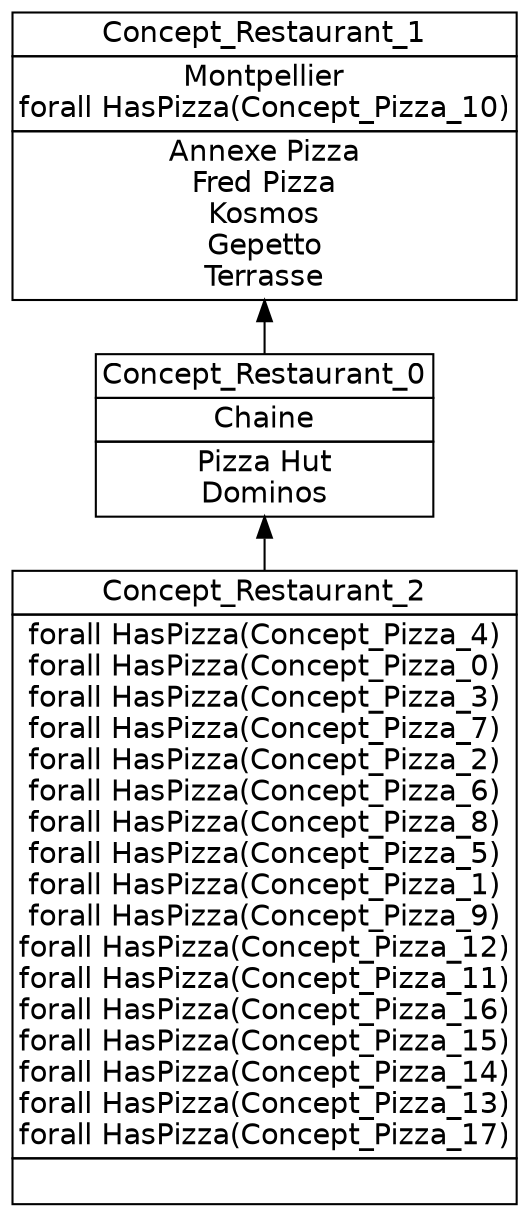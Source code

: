 digraph G { 
	rankdir=BT;
	margin=0;
	node [margin="0.03,0.03",fontname="DejaVu Sans"];
	ranksep=0.3;
	nodesep=0.2;
//graph[label="name:Restaurant,concept number:3,object number:7,attribute number:20"
85 [shape=none,label=<<table border="0" cellborder="1" cellspacing="0" port="p"><tr><td>Concept_Restaurant_1</td></tr><tr><td>Montpellier<br/>forall HasPizza(Concept_Pizza_10)<br/></td></tr><tr><td>Annexe Pizza<br/>Fred Pizza<br/>Kosmos<br/>Gepetto<br/>Terrasse<br/></td></tr></table>>];
86 [shape=none,label=<<table border="0" cellborder="1" cellspacing="0" port="p"><tr><td>Concept_Restaurant_0</td></tr><tr><td>Chaine<br/></td></tr><tr><td>Pizza Hut<br/>Dominos<br/></td></tr></table>>];
87 [shape=none,label=<<table border="0" cellborder="1" cellspacing="0" port="p"><tr><td>Concept_Restaurant_2</td></tr><tr><td>forall HasPizza(Concept_Pizza_4)<br/>forall HasPizza(Concept_Pizza_0)<br/>forall HasPizza(Concept_Pizza_3)<br/>forall HasPizza(Concept_Pizza_7)<br/>forall HasPizza(Concept_Pizza_2)<br/>forall HasPizza(Concept_Pizza_6)<br/>forall HasPizza(Concept_Pizza_8)<br/>forall HasPizza(Concept_Pizza_5)<br/>forall HasPizza(Concept_Pizza_1)<br/>forall HasPizza(Concept_Pizza_9)<br/>forall HasPizza(Concept_Pizza_12)<br/>forall HasPizza(Concept_Pizza_11)<br/>forall HasPizza(Concept_Pizza_16)<br/>forall HasPizza(Concept_Pizza_15)<br/>forall HasPizza(Concept_Pizza_14)<br/>forall HasPizza(Concept_Pizza_13)<br/>forall HasPizza(Concept_Pizza_17)<br/></td></tr><tr><td><br/></td></tr></table>>];
	86:p -> 85:p
	87:p -> 86:p
}